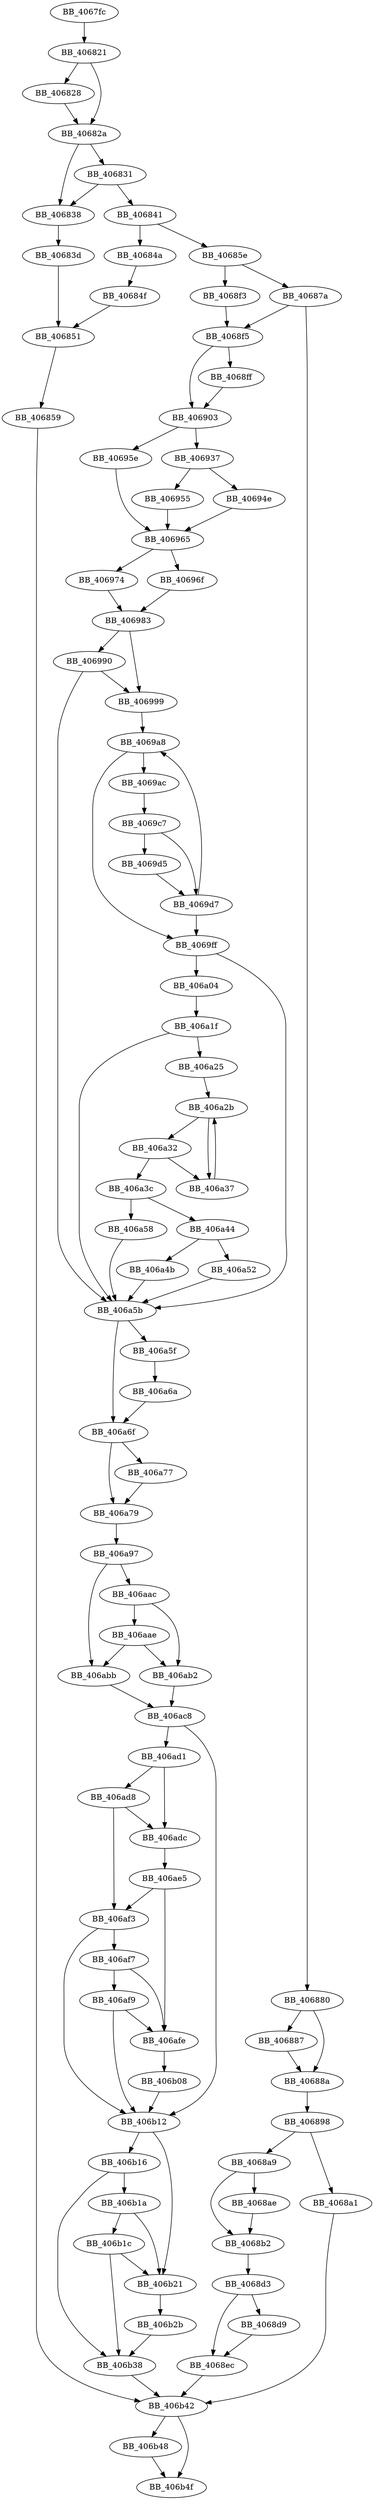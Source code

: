 DiGraph __cftoa_l{
BB_4067fc->BB_406821
BB_406821->BB_406828
BB_406821->BB_40682a
BB_406828->BB_40682a
BB_40682a->BB_406831
BB_40682a->BB_406838
BB_406831->BB_406838
BB_406831->BB_406841
BB_406838->BB_40683d
BB_40683d->BB_406851
BB_406841->BB_40684a
BB_406841->BB_40685e
BB_40684a->BB_40684f
BB_40684f->BB_406851
BB_406851->BB_406859
BB_406859->BB_406b42
BB_40685e->BB_40687a
BB_40685e->BB_4068f3
BB_40687a->BB_406880
BB_40687a->BB_4068f5
BB_406880->BB_406887
BB_406880->BB_40688a
BB_406887->BB_40688a
BB_40688a->BB_406898
BB_406898->BB_4068a1
BB_406898->BB_4068a9
BB_4068a1->BB_406b42
BB_4068a9->BB_4068ae
BB_4068a9->BB_4068b2
BB_4068ae->BB_4068b2
BB_4068b2->BB_4068d3
BB_4068d3->BB_4068d9
BB_4068d3->BB_4068ec
BB_4068d9->BB_4068ec
BB_4068ec->BB_406b42
BB_4068f3->BB_4068f5
BB_4068f5->BB_4068ff
BB_4068f5->BB_406903
BB_4068ff->BB_406903
BB_406903->BB_406937
BB_406903->BB_40695e
BB_406937->BB_40694e
BB_406937->BB_406955
BB_40694e->BB_406965
BB_406955->BB_406965
BB_40695e->BB_406965
BB_406965->BB_40696f
BB_406965->BB_406974
BB_40696f->BB_406983
BB_406974->BB_406983
BB_406983->BB_406990
BB_406983->BB_406999
BB_406990->BB_406999
BB_406990->BB_406a5b
BB_406999->BB_4069a8
BB_4069a8->BB_4069ac
BB_4069a8->BB_4069ff
BB_4069ac->BB_4069c7
BB_4069c7->BB_4069d5
BB_4069c7->BB_4069d7
BB_4069d5->BB_4069d7
BB_4069d7->BB_4069a8
BB_4069d7->BB_4069ff
BB_4069ff->BB_406a04
BB_4069ff->BB_406a5b
BB_406a04->BB_406a1f
BB_406a1f->BB_406a25
BB_406a1f->BB_406a5b
BB_406a25->BB_406a2b
BB_406a2b->BB_406a32
BB_406a2b->BB_406a37
BB_406a32->BB_406a37
BB_406a32->BB_406a3c
BB_406a37->BB_406a2b
BB_406a3c->BB_406a44
BB_406a3c->BB_406a58
BB_406a44->BB_406a4b
BB_406a44->BB_406a52
BB_406a4b->BB_406a5b
BB_406a52->BB_406a5b
BB_406a58->BB_406a5b
BB_406a5b->BB_406a5f
BB_406a5b->BB_406a6f
BB_406a5f->BB_406a6a
BB_406a6a->BB_406a6f
BB_406a6f->BB_406a77
BB_406a6f->BB_406a79
BB_406a77->BB_406a79
BB_406a79->BB_406a97
BB_406a97->BB_406aac
BB_406a97->BB_406abb
BB_406aac->BB_406aae
BB_406aac->BB_406ab2
BB_406aae->BB_406ab2
BB_406aae->BB_406abb
BB_406ab2->BB_406ac8
BB_406abb->BB_406ac8
BB_406ac8->BB_406ad1
BB_406ac8->BB_406b12
BB_406ad1->BB_406ad8
BB_406ad1->BB_406adc
BB_406ad8->BB_406adc
BB_406ad8->BB_406af3
BB_406adc->BB_406ae5
BB_406ae5->BB_406af3
BB_406ae5->BB_406afe
BB_406af3->BB_406af7
BB_406af3->BB_406b12
BB_406af7->BB_406af9
BB_406af7->BB_406afe
BB_406af9->BB_406afe
BB_406af9->BB_406b12
BB_406afe->BB_406b08
BB_406b08->BB_406b12
BB_406b12->BB_406b16
BB_406b12->BB_406b21
BB_406b16->BB_406b1a
BB_406b16->BB_406b38
BB_406b1a->BB_406b1c
BB_406b1a->BB_406b21
BB_406b1c->BB_406b21
BB_406b1c->BB_406b38
BB_406b21->BB_406b2b
BB_406b2b->BB_406b38
BB_406b38->BB_406b42
BB_406b42->BB_406b48
BB_406b42->BB_406b4f
BB_406b48->BB_406b4f
}
